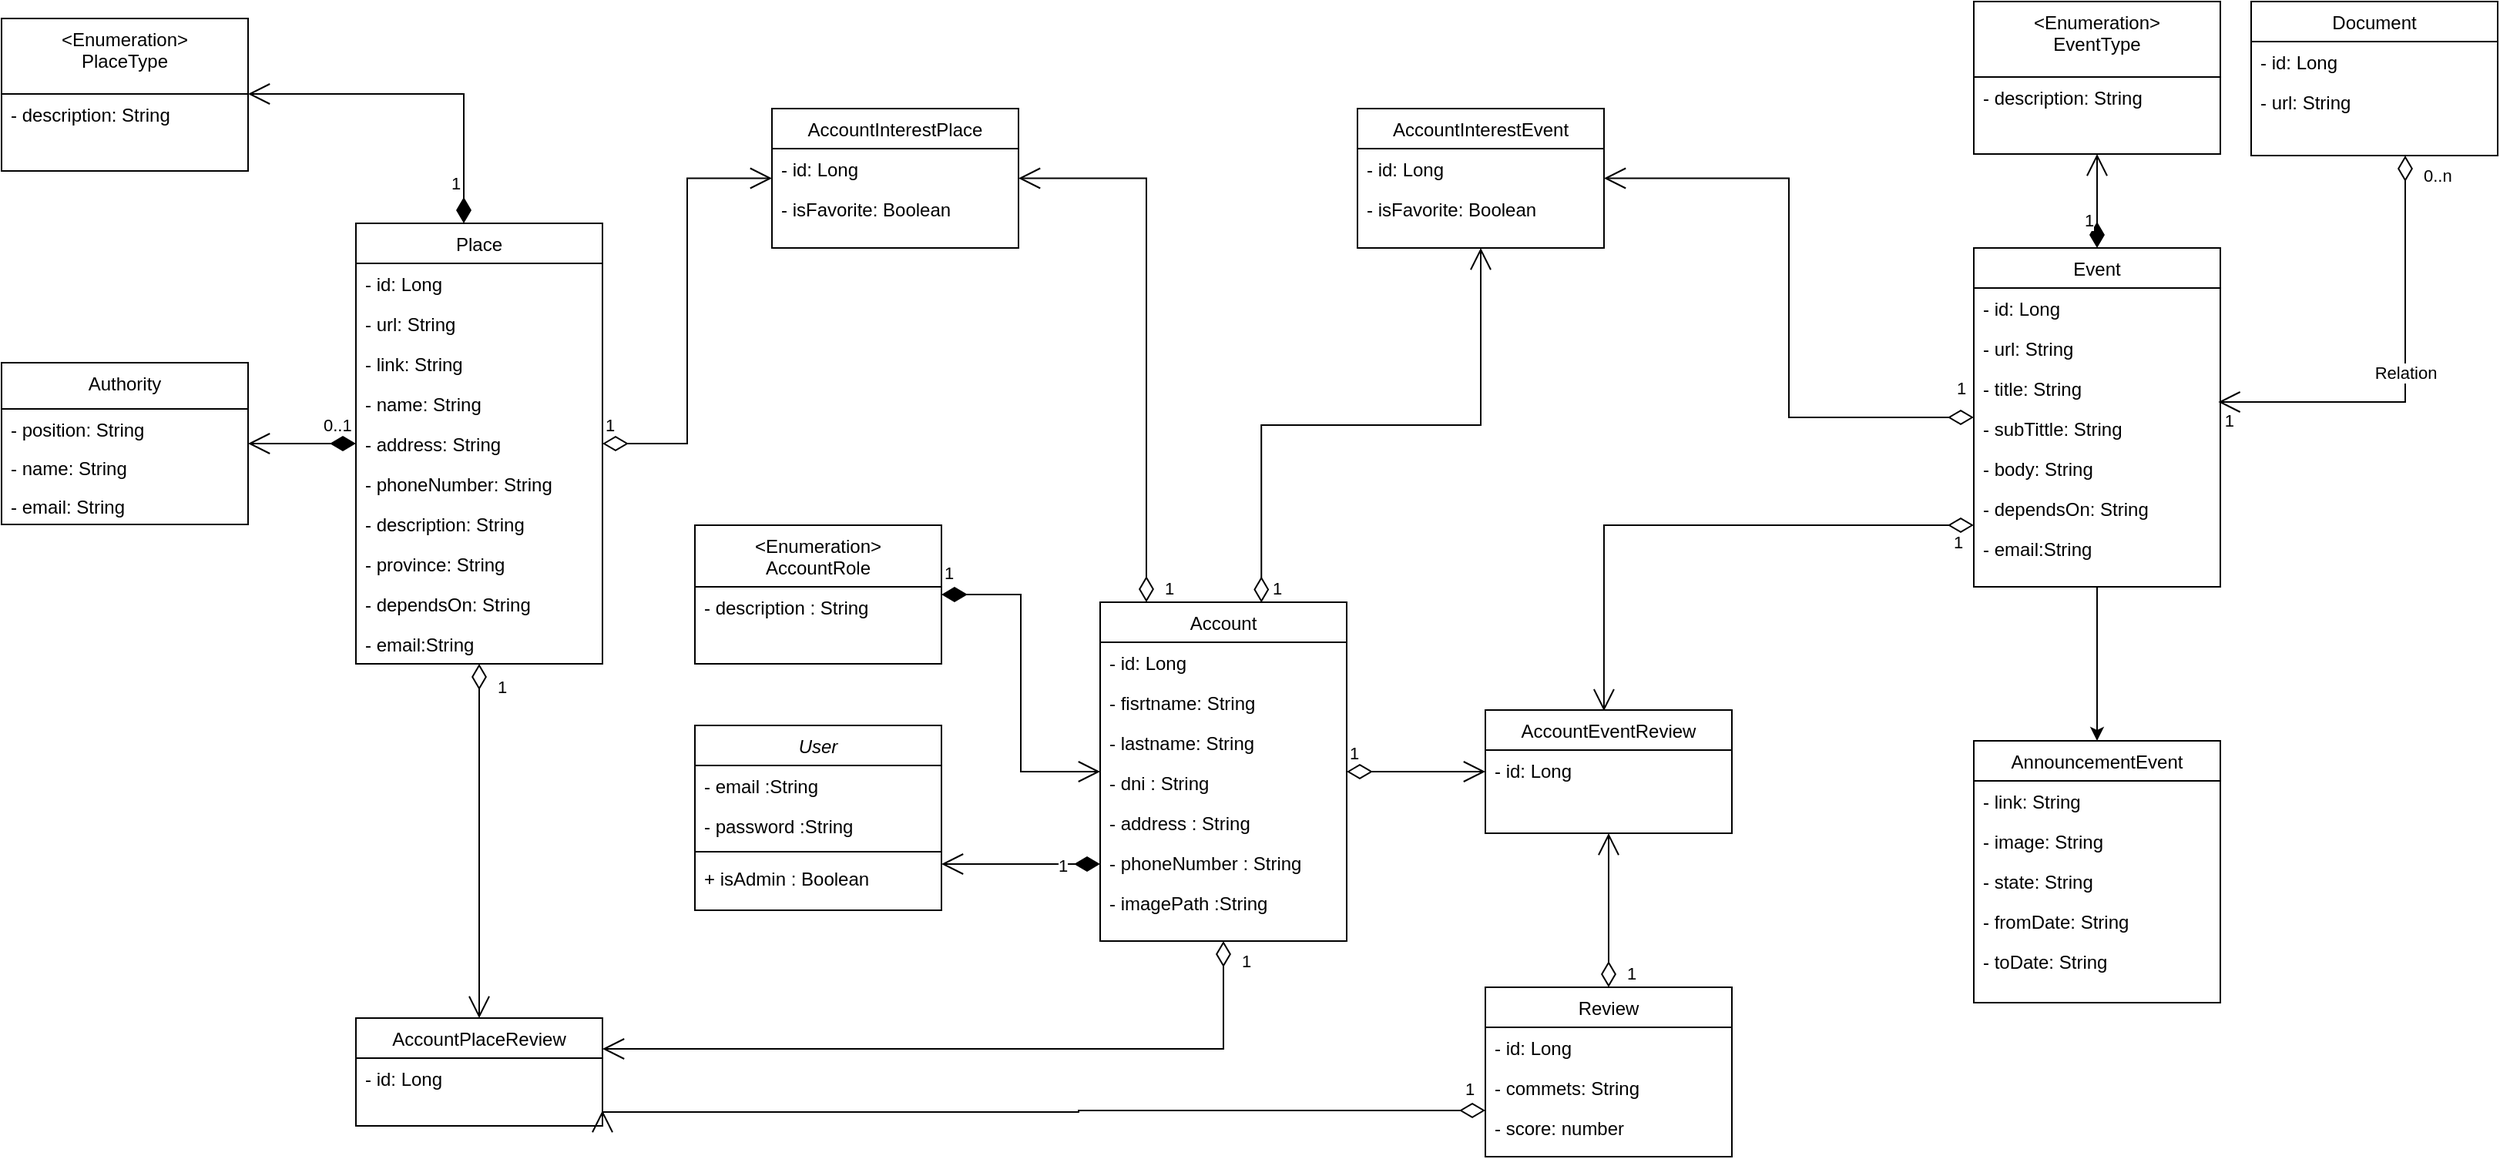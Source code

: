 <mxfile version="21.7.1" type="device">
  <diagram id="C5RBs43oDa-KdzZeNtuy" name="Page-1">
    <mxGraphModel dx="3404" dy="890" grid="1" gridSize="10" guides="1" tooltips="1" connect="1" arrows="1" fold="1" page="1" pageScale="1" pageWidth="827" pageHeight="1169" math="0" shadow="0">
      <root>
        <mxCell id="WIyWlLk6GJQsqaUBKTNV-0" />
        <mxCell id="WIyWlLk6GJQsqaUBKTNV-1" parent="WIyWlLk6GJQsqaUBKTNV-0" />
        <mxCell id="IFH6ImQPv2PZAhHE8j_O-22" value="1" style="endArrow=open;html=1;endSize=12;startArrow=diamondThin;startSize=14;startFill=1;edgeStyle=orthogonalEdgeStyle;align=left;verticalAlign=bottom;rounded=0;" edge="1" parent="WIyWlLk6GJQsqaUBKTNV-1" source="s2VFi7btBNgUpwKvan6q-51" target="s2VFi7btBNgUpwKvan6q-60">
          <mxGeometry x="-0.849" y="10" relative="1" as="geometry">
            <mxPoint x="-1227" y="220" as="sourcePoint" />
            <mxPoint x="-1147" y="40" as="targetPoint" />
            <Array as="points">
              <mxPoint x="-1340" y="100" />
            </Array>
            <mxPoint as="offset" />
          </mxGeometry>
        </mxCell>
        <mxCell id="zkfFHV4jXpPFQw0GAbJ--0" value="User" style="swimlane;fontStyle=2;align=center;verticalAlign=top;childLayout=stackLayout;horizontal=1;startSize=26;horizontalStack=0;resizeParent=1;resizeLast=0;collapsible=1;marginBottom=0;rounded=0;shadow=0;strokeWidth=1;" parent="WIyWlLk6GJQsqaUBKTNV-1" vertex="1">
          <mxGeometry x="-1190" y="510" width="160" height="120" as="geometry">
            <mxRectangle x="230" y="140" width="160" height="26" as="alternateBounds" />
          </mxGeometry>
        </mxCell>
        <mxCell id="zkfFHV4jXpPFQw0GAbJ--1" value="- email :String" style="text;align=left;verticalAlign=top;spacingLeft=4;spacingRight=4;overflow=hidden;rotatable=0;points=[[0,0.5],[1,0.5]];portConstraint=eastwest;" parent="zkfFHV4jXpPFQw0GAbJ--0" vertex="1">
          <mxGeometry y="26" width="160" height="26" as="geometry" />
        </mxCell>
        <mxCell id="zkfFHV4jXpPFQw0GAbJ--2" value="- password :String" style="text;align=left;verticalAlign=top;spacingLeft=4;spacingRight=4;overflow=hidden;rotatable=0;points=[[0,0.5],[1,0.5]];portConstraint=eastwest;rounded=0;shadow=0;html=0;" parent="zkfFHV4jXpPFQw0GAbJ--0" vertex="1">
          <mxGeometry y="52" width="160" height="26" as="geometry" />
        </mxCell>
        <mxCell id="zkfFHV4jXpPFQw0GAbJ--4" value="" style="line;html=1;strokeWidth=1;align=left;verticalAlign=middle;spacingTop=-1;spacingLeft=3;spacingRight=3;rotatable=0;labelPosition=right;points=[];portConstraint=eastwest;" parent="zkfFHV4jXpPFQw0GAbJ--0" vertex="1">
          <mxGeometry y="78" width="160" height="8" as="geometry" />
        </mxCell>
        <mxCell id="zkfFHV4jXpPFQw0GAbJ--5" value="+ isAdmin : Boolean" style="text;align=left;verticalAlign=top;spacingLeft=4;spacingRight=4;overflow=hidden;rotatable=0;points=[[0,0.5],[1,0.5]];portConstraint=eastwest;" parent="zkfFHV4jXpPFQw0GAbJ--0" vertex="1">
          <mxGeometry y="86" width="160" height="26" as="geometry" />
        </mxCell>
        <mxCell id="zkfFHV4jXpPFQw0GAbJ--6" value="Account" style="swimlane;fontStyle=0;align=center;verticalAlign=top;childLayout=stackLayout;horizontal=1;startSize=26;horizontalStack=0;resizeParent=1;resizeLast=0;collapsible=1;marginBottom=0;rounded=0;shadow=0;strokeWidth=1;" parent="WIyWlLk6GJQsqaUBKTNV-1" vertex="1">
          <mxGeometry x="-927" y="430" width="160" height="220" as="geometry">
            <mxRectangle x="130" y="380" width="160" height="26" as="alternateBounds" />
          </mxGeometry>
        </mxCell>
        <mxCell id="zkfFHV4jXpPFQw0GAbJ--7" value="- id: Long" style="text;align=left;verticalAlign=top;spacingLeft=4;spacingRight=4;overflow=hidden;rotatable=0;points=[[0,0.5],[1,0.5]];portConstraint=eastwest;" parent="zkfFHV4jXpPFQw0GAbJ--6" vertex="1">
          <mxGeometry y="26" width="160" height="26" as="geometry" />
        </mxCell>
        <mxCell id="7tATwnDGZoLCw-uMUvrE-8" value="- fisrtname: String" style="text;align=left;verticalAlign=top;spacingLeft=4;spacingRight=4;overflow=hidden;rotatable=0;points=[[0,0.5],[1,0.5]];portConstraint=eastwest;rounded=0;shadow=0;html=0;" parent="zkfFHV4jXpPFQw0GAbJ--6" vertex="1">
          <mxGeometry y="52" width="160" height="26" as="geometry" />
        </mxCell>
        <mxCell id="7tATwnDGZoLCw-uMUvrE-9" value="- lastname: String" style="text;align=left;verticalAlign=top;spacingLeft=4;spacingRight=4;overflow=hidden;rotatable=0;points=[[0,0.5],[1,0.5]];portConstraint=eastwest;rounded=0;shadow=0;html=0;" parent="zkfFHV4jXpPFQw0GAbJ--6" vertex="1">
          <mxGeometry y="78" width="160" height="26" as="geometry" />
        </mxCell>
        <mxCell id="7tATwnDGZoLCw-uMUvrE-10" value="- dni : String&#xa;&#xa;&#xa;&#xa;&#xa;&#xa;" style="text;align=left;verticalAlign=top;spacingLeft=4;spacingRight=4;overflow=hidden;rotatable=0;points=[[0,0.5],[1,0.5]];portConstraint=eastwest;rounded=0;shadow=0;html=0;" parent="zkfFHV4jXpPFQw0GAbJ--6" vertex="1">
          <mxGeometry y="104" width="160" height="26" as="geometry" />
        </mxCell>
        <mxCell id="7tATwnDGZoLCw-uMUvrE-11" value="- address : String&#xa;&#xa;&#xa;&#xa;&#xa;&#xa;" style="text;align=left;verticalAlign=top;spacingLeft=4;spacingRight=4;overflow=hidden;rotatable=0;points=[[0,0.5],[1,0.5]];portConstraint=eastwest;rounded=0;shadow=0;html=0;" parent="zkfFHV4jXpPFQw0GAbJ--6" vertex="1">
          <mxGeometry y="130" width="160" height="26" as="geometry" />
        </mxCell>
        <mxCell id="7tATwnDGZoLCw-uMUvrE-12" value="- phoneNumber : String&#xa;&#xa;&#xa;&#xa;&#xa;&#xa;" style="text;align=left;verticalAlign=top;spacingLeft=4;spacingRight=4;overflow=hidden;rotatable=0;points=[[0,0.5],[1,0.5]];portConstraint=eastwest;rounded=0;shadow=0;html=0;" parent="zkfFHV4jXpPFQw0GAbJ--6" vertex="1">
          <mxGeometry y="156" width="160" height="26" as="geometry" />
        </mxCell>
        <mxCell id="zkfFHV4jXpPFQw0GAbJ--8" value="- imagePath :String&#xa;&#xa;&#xa;&#xa;&#xa;&#xa;" style="text;align=left;verticalAlign=top;spacingLeft=4;spacingRight=4;overflow=hidden;rotatable=0;points=[[0,0.5],[1,0.5]];portConstraint=eastwest;rounded=0;shadow=0;html=0;" parent="zkfFHV4jXpPFQw0GAbJ--6" vertex="1">
          <mxGeometry y="182" width="160" height="26" as="geometry" />
        </mxCell>
        <mxCell id="7tATwnDGZoLCw-uMUvrE-0" value="&lt;Enumeration&gt;&#xa;AccountRole" style="swimlane;fontStyle=0;align=center;verticalAlign=top;childLayout=stackLayout;horizontal=1;startSize=40;horizontalStack=0;resizeParent=1;resizeLast=0;collapsible=1;marginBottom=0;rounded=0;shadow=0;strokeWidth=1;" parent="WIyWlLk6GJQsqaUBKTNV-1" vertex="1">
          <mxGeometry x="-1190" y="380" width="160" height="90" as="geometry">
            <mxRectangle x="130" y="380" width="160" height="26" as="alternateBounds" />
          </mxGeometry>
        </mxCell>
        <mxCell id="7tATwnDGZoLCw-uMUvrE-1" value="- description : String" style="text;align=left;verticalAlign=top;spacingLeft=4;spacingRight=4;overflow=hidden;rotatable=0;points=[[0,0.5],[1,0.5]];portConstraint=eastwest;" parent="7tATwnDGZoLCw-uMUvrE-0" vertex="1">
          <mxGeometry y="40" width="160" height="26" as="geometry" />
        </mxCell>
        <mxCell id="s2VFi7btBNgUpwKvan6q-0" value="AccountInterestEvent" style="swimlane;fontStyle=0;align=center;verticalAlign=top;childLayout=stackLayout;horizontal=1;startSize=26;horizontalStack=0;resizeParent=1;resizeLast=0;collapsible=1;marginBottom=0;rounded=0;shadow=0;strokeWidth=1;" parent="WIyWlLk6GJQsqaUBKTNV-1" vertex="1">
          <mxGeometry x="-760" y="109.5" width="160" height="90.5" as="geometry">
            <mxRectangle x="130" y="380" width="160" height="26" as="alternateBounds" />
          </mxGeometry>
        </mxCell>
        <mxCell id="s2VFi7btBNgUpwKvan6q-1" value="- id: Long" style="text;align=left;verticalAlign=top;spacingLeft=4;spacingRight=4;overflow=hidden;rotatable=0;points=[[0,0.5],[1,0.5]];portConstraint=eastwest;" parent="s2VFi7btBNgUpwKvan6q-0" vertex="1">
          <mxGeometry y="26" width="160" height="26" as="geometry" />
        </mxCell>
        <mxCell id="s2VFi7btBNgUpwKvan6q-2" value="- isFavorite: Boolean" style="text;align=left;verticalAlign=top;spacingLeft=4;spacingRight=4;overflow=hidden;rotatable=0;points=[[0,0.5],[1,0.5]];portConstraint=eastwest;rounded=0;shadow=0;html=0;" parent="s2VFi7btBNgUpwKvan6q-0" vertex="1">
          <mxGeometry y="52" width="160" height="26" as="geometry" />
        </mxCell>
        <mxCell id="IFH6ImQPv2PZAhHE8j_O-80" style="edgeStyle=orthogonalEdgeStyle;rounded=0;orthogonalLoop=1;jettySize=auto;html=1;exitX=0.5;exitY=1;exitDx=0;exitDy=0;" edge="1" parent="WIyWlLk6GJQsqaUBKTNV-1" source="s2VFi7btBNgUpwKvan6q-10" target="IFH6ImQPv2PZAhHE8j_O-69">
          <mxGeometry relative="1" as="geometry" />
        </mxCell>
        <mxCell id="s2VFi7btBNgUpwKvan6q-10" value="Event" style="swimlane;fontStyle=0;align=center;verticalAlign=top;childLayout=stackLayout;horizontal=1;startSize=26;horizontalStack=0;resizeParent=1;resizeLast=0;collapsible=1;marginBottom=0;rounded=0;shadow=0;strokeWidth=1;" parent="WIyWlLk6GJQsqaUBKTNV-1" vertex="1">
          <mxGeometry x="-360" y="200" width="160" height="220" as="geometry">
            <mxRectangle x="130" y="380" width="160" height="26" as="alternateBounds" />
          </mxGeometry>
        </mxCell>
        <mxCell id="s2VFi7btBNgUpwKvan6q-11" value="- id: Long" style="text;align=left;verticalAlign=top;spacingLeft=4;spacingRight=4;overflow=hidden;rotatable=0;points=[[0,0.5],[1,0.5]];portConstraint=eastwest;" parent="s2VFi7btBNgUpwKvan6q-10" vertex="1">
          <mxGeometry y="26" width="160" height="26" as="geometry" />
        </mxCell>
        <mxCell id="s2VFi7btBNgUpwKvan6q-12" value="- url: String" style="text;align=left;verticalAlign=top;spacingLeft=4;spacingRight=4;overflow=hidden;rotatable=0;points=[[0,0.5],[1,0.5]];portConstraint=eastwest;rounded=0;shadow=0;html=0;" parent="s2VFi7btBNgUpwKvan6q-10" vertex="1">
          <mxGeometry y="52" width="160" height="26" as="geometry" />
        </mxCell>
        <mxCell id="s2VFi7btBNgUpwKvan6q-13" value="- title: String" style="text;align=left;verticalAlign=top;spacingLeft=4;spacingRight=4;overflow=hidden;rotatable=0;points=[[0,0.5],[1,0.5]];portConstraint=eastwest;rounded=0;shadow=0;html=0;" parent="s2VFi7btBNgUpwKvan6q-10" vertex="1">
          <mxGeometry y="78" width="160" height="26" as="geometry" />
        </mxCell>
        <mxCell id="s2VFi7btBNgUpwKvan6q-14" value="- subTittle: String&#xa;&#xa;&#xa;&#xa;&#xa;&#xa;" style="text;align=left;verticalAlign=top;spacingLeft=4;spacingRight=4;overflow=hidden;rotatable=0;points=[[0,0.5],[1,0.5]];portConstraint=eastwest;rounded=0;shadow=0;html=0;" parent="s2VFi7btBNgUpwKvan6q-10" vertex="1">
          <mxGeometry y="104" width="160" height="26" as="geometry" />
        </mxCell>
        <mxCell id="s2VFi7btBNgUpwKvan6q-15" value="- body: String&#xa;&#xa;&#xa;&#xa;&#xa;&#xa;" style="text;align=left;verticalAlign=top;spacingLeft=4;spacingRight=4;overflow=hidden;rotatable=0;points=[[0,0.5],[1,0.5]];portConstraint=eastwest;rounded=0;shadow=0;html=0;" parent="s2VFi7btBNgUpwKvan6q-10" vertex="1">
          <mxGeometry y="130" width="160" height="26" as="geometry" />
        </mxCell>
        <mxCell id="s2VFi7btBNgUpwKvan6q-16" value="- dependsOn: String&#xa;&#xa;&#xa;&#xa;&#xa;&#xa;" style="text;align=left;verticalAlign=top;spacingLeft=4;spacingRight=4;overflow=hidden;rotatable=0;points=[[0,0.5],[1,0.5]];portConstraint=eastwest;rounded=0;shadow=0;html=0;" parent="s2VFi7btBNgUpwKvan6q-10" vertex="1">
          <mxGeometry y="156" width="160" height="26" as="geometry" />
        </mxCell>
        <mxCell id="s2VFi7btBNgUpwKvan6q-17" value="- email:String&#xa;&#xa;&#xa;&#xa;&#xa;&#xa;" style="text;align=left;verticalAlign=top;spacingLeft=4;spacingRight=4;overflow=hidden;rotatable=0;points=[[0,0.5],[1,0.5]];portConstraint=eastwest;rounded=0;shadow=0;html=0;" parent="s2VFi7btBNgUpwKvan6q-10" vertex="1">
          <mxGeometry y="182" width="160" height="26" as="geometry" />
        </mxCell>
        <mxCell id="s2VFi7btBNgUpwKvan6q-24" value="Review" style="swimlane;fontStyle=0;align=center;verticalAlign=top;childLayout=stackLayout;horizontal=1;startSize=26;horizontalStack=0;resizeParent=1;resizeLast=0;collapsible=1;marginBottom=0;rounded=0;shadow=0;strokeWidth=1;" parent="WIyWlLk6GJQsqaUBKTNV-1" vertex="1">
          <mxGeometry x="-677" y="680" width="160" height="110" as="geometry">
            <mxRectangle x="130" y="380" width="160" height="26" as="alternateBounds" />
          </mxGeometry>
        </mxCell>
        <mxCell id="s2VFi7btBNgUpwKvan6q-25" value="- id: Long" style="text;align=left;verticalAlign=top;spacingLeft=4;spacingRight=4;overflow=hidden;rotatable=0;points=[[0,0.5],[1,0.5]];portConstraint=eastwest;" parent="s2VFi7btBNgUpwKvan6q-24" vertex="1">
          <mxGeometry y="26" width="160" height="26" as="geometry" />
        </mxCell>
        <mxCell id="s2VFi7btBNgUpwKvan6q-26" value="- commets: String" style="text;align=left;verticalAlign=top;spacingLeft=4;spacingRight=4;overflow=hidden;rotatable=0;points=[[0,0.5],[1,0.5]];portConstraint=eastwest;rounded=0;shadow=0;html=0;" parent="s2VFi7btBNgUpwKvan6q-24" vertex="1">
          <mxGeometry y="52" width="160" height="26" as="geometry" />
        </mxCell>
        <mxCell id="s2VFi7btBNgUpwKvan6q-27" value="- score: number" style="text;align=left;verticalAlign=top;spacingLeft=4;spacingRight=4;overflow=hidden;rotatable=0;points=[[0,0.5],[1,0.5]];portConstraint=eastwest;rounded=0;shadow=0;html=0;" parent="s2VFi7btBNgUpwKvan6q-24" vertex="1">
          <mxGeometry y="78" width="160" height="26" as="geometry" />
        </mxCell>
        <mxCell id="s2VFi7btBNgUpwKvan6q-33" value="&lt;Enumeration&gt;&#xa;EventType" style="swimlane;fontStyle=0;align=center;verticalAlign=top;childLayout=stackLayout;horizontal=1;startSize=49;horizontalStack=0;resizeParent=1;resizeLast=0;collapsible=1;marginBottom=0;rounded=0;shadow=0;strokeWidth=1;" parent="WIyWlLk6GJQsqaUBKTNV-1" vertex="1">
          <mxGeometry x="-360" y="40" width="160" height="99" as="geometry">
            <mxRectangle x="130" y="380" width="160" height="26" as="alternateBounds" />
          </mxGeometry>
        </mxCell>
        <mxCell id="s2VFi7btBNgUpwKvan6q-38" value="- description: String&#xa;&#xa;&#xa;&#xa;&#xa;&#xa;" style="text;align=left;verticalAlign=top;spacingLeft=4;spacingRight=4;overflow=hidden;rotatable=0;points=[[0,0.5],[1,0.5]];portConstraint=eastwest;rounded=0;shadow=0;html=0;" parent="s2VFi7btBNgUpwKvan6q-33" vertex="1">
          <mxGeometry y="49" width="160" height="26" as="geometry" />
        </mxCell>
        <mxCell id="s2VFi7btBNgUpwKvan6q-42" value="AccountInterestPlace" style="swimlane;fontStyle=0;align=center;verticalAlign=top;childLayout=stackLayout;horizontal=1;startSize=26;horizontalStack=0;resizeParent=1;resizeLast=0;collapsible=1;marginBottom=0;rounded=0;shadow=0;strokeWidth=1;" parent="WIyWlLk6GJQsqaUBKTNV-1" vertex="1">
          <mxGeometry x="-1140" y="109.5" width="160" height="90.5" as="geometry">
            <mxRectangle x="130" y="380" width="160" height="26" as="alternateBounds" />
          </mxGeometry>
        </mxCell>
        <mxCell id="s2VFi7btBNgUpwKvan6q-43" value="- id: Long" style="text;align=left;verticalAlign=top;spacingLeft=4;spacingRight=4;overflow=hidden;rotatable=0;points=[[0,0.5],[1,0.5]];portConstraint=eastwest;" parent="s2VFi7btBNgUpwKvan6q-42" vertex="1">
          <mxGeometry y="26" width="160" height="26" as="geometry" />
        </mxCell>
        <mxCell id="s2VFi7btBNgUpwKvan6q-44" value="- isFavorite: Boolean" style="text;align=left;verticalAlign=top;spacingLeft=4;spacingRight=4;overflow=hidden;rotatable=0;points=[[0,0.5],[1,0.5]];portConstraint=eastwest;rounded=0;shadow=0;html=0;" parent="s2VFi7btBNgUpwKvan6q-42" vertex="1">
          <mxGeometry y="52" width="160" height="26" as="geometry" />
        </mxCell>
        <mxCell id="s2VFi7btBNgUpwKvan6q-51" value="Place" style="swimlane;fontStyle=0;align=center;verticalAlign=top;childLayout=stackLayout;horizontal=1;startSize=26;horizontalStack=0;resizeParent=1;resizeLast=0;collapsible=1;marginBottom=0;rounded=0;shadow=0;strokeWidth=1;" parent="WIyWlLk6GJQsqaUBKTNV-1" vertex="1">
          <mxGeometry x="-1410" y="184" width="160" height="286" as="geometry">
            <mxRectangle x="130" y="380" width="160" height="26" as="alternateBounds" />
          </mxGeometry>
        </mxCell>
        <mxCell id="s2VFi7btBNgUpwKvan6q-52" value="- id: Long" style="text;align=left;verticalAlign=top;spacingLeft=4;spacingRight=4;overflow=hidden;rotatable=0;points=[[0,0.5],[1,0.5]];portConstraint=eastwest;" parent="s2VFi7btBNgUpwKvan6q-51" vertex="1">
          <mxGeometry y="26" width="160" height="26" as="geometry" />
        </mxCell>
        <mxCell id="s2VFi7btBNgUpwKvan6q-53" value="- url: String" style="text;align=left;verticalAlign=top;spacingLeft=4;spacingRight=4;overflow=hidden;rotatable=0;points=[[0,0.5],[1,0.5]];portConstraint=eastwest;rounded=0;shadow=0;html=0;" parent="s2VFi7btBNgUpwKvan6q-51" vertex="1">
          <mxGeometry y="52" width="160" height="26" as="geometry" />
        </mxCell>
        <mxCell id="IFH6ImQPv2PZAhHE8j_O-9" value="- link: String" style="text;align=left;verticalAlign=top;spacingLeft=4;spacingRight=4;overflow=hidden;rotatable=0;points=[[0,0.5],[1,0.5]];portConstraint=eastwest;rounded=0;shadow=0;html=0;" vertex="1" parent="s2VFi7btBNgUpwKvan6q-51">
          <mxGeometry y="78" width="160" height="26" as="geometry" />
        </mxCell>
        <mxCell id="s2VFi7btBNgUpwKvan6q-54" value="- name: String" style="text;align=left;verticalAlign=top;spacingLeft=4;spacingRight=4;overflow=hidden;rotatable=0;points=[[0,0.5],[1,0.5]];portConstraint=eastwest;rounded=0;shadow=0;html=0;" parent="s2VFi7btBNgUpwKvan6q-51" vertex="1">
          <mxGeometry y="104" width="160" height="26" as="geometry" />
        </mxCell>
        <mxCell id="s2VFi7btBNgUpwKvan6q-55" value="- address: String&#xa;&#xa;&#xa;&#xa;&#xa;&#xa;" style="text;align=left;verticalAlign=top;spacingLeft=4;spacingRight=4;overflow=hidden;rotatable=0;points=[[0,0.5],[1,0.5]];portConstraint=eastwest;rounded=0;shadow=0;html=0;" parent="s2VFi7btBNgUpwKvan6q-51" vertex="1">
          <mxGeometry y="130" width="160" height="26" as="geometry" />
        </mxCell>
        <mxCell id="IFH6ImQPv2PZAhHE8j_O-10" value="- phoneNumber: String&#xa;&#xa;&#xa;&#xa;&#xa;&#xa;" style="text;align=left;verticalAlign=top;spacingLeft=4;spacingRight=4;overflow=hidden;rotatable=0;points=[[0,0.5],[1,0.5]];portConstraint=eastwest;rounded=0;shadow=0;html=0;" vertex="1" parent="s2VFi7btBNgUpwKvan6q-51">
          <mxGeometry y="156" width="160" height="26" as="geometry" />
        </mxCell>
        <mxCell id="s2VFi7btBNgUpwKvan6q-56" value="- description: String&#xa;&#xa;&#xa;&#xa;&#xa;&#xa;" style="text;align=left;verticalAlign=top;spacingLeft=4;spacingRight=4;overflow=hidden;rotatable=0;points=[[0,0.5],[1,0.5]];portConstraint=eastwest;rounded=0;shadow=0;html=0;" parent="s2VFi7btBNgUpwKvan6q-51" vertex="1">
          <mxGeometry y="182" width="160" height="26" as="geometry" />
        </mxCell>
        <mxCell id="IFH6ImQPv2PZAhHE8j_O-11" value="- province: String&#xa;&#xa;&#xa;&#xa;&#xa;&#xa;" style="text;align=left;verticalAlign=top;spacingLeft=4;spacingRight=4;overflow=hidden;rotatable=0;points=[[0,0.5],[1,0.5]];portConstraint=eastwest;rounded=0;shadow=0;html=0;" vertex="1" parent="s2VFi7btBNgUpwKvan6q-51">
          <mxGeometry y="208" width="160" height="26" as="geometry" />
        </mxCell>
        <mxCell id="s2VFi7btBNgUpwKvan6q-57" value="- dependsOn: String&#xa;&#xa;&#xa;&#xa;&#xa;&#xa;" style="text;align=left;verticalAlign=top;spacingLeft=4;spacingRight=4;overflow=hidden;rotatable=0;points=[[0,0.5],[1,0.5]];portConstraint=eastwest;rounded=0;shadow=0;html=0;" parent="s2VFi7btBNgUpwKvan6q-51" vertex="1">
          <mxGeometry y="234" width="160" height="26" as="geometry" />
        </mxCell>
        <mxCell id="s2VFi7btBNgUpwKvan6q-58" value="- email:String&#xa;&#xa;&#xa;&#xa;&#xa;&#xa;" style="text;align=left;verticalAlign=top;spacingLeft=4;spacingRight=4;overflow=hidden;rotatable=0;points=[[0,0.5],[1,0.5]];portConstraint=eastwest;rounded=0;shadow=0;html=0;" parent="s2VFi7btBNgUpwKvan6q-51" vertex="1">
          <mxGeometry y="260" width="160" height="26" as="geometry" />
        </mxCell>
        <mxCell id="s2VFi7btBNgUpwKvan6q-60" value="&lt;Enumeration&gt;&#xa;PlaceType" style="swimlane;fontStyle=0;align=center;verticalAlign=top;childLayout=stackLayout;horizontal=1;startSize=49;horizontalStack=0;resizeParent=1;resizeLast=0;collapsible=1;marginBottom=0;rounded=0;shadow=0;strokeWidth=1;" parent="WIyWlLk6GJQsqaUBKTNV-1" vertex="1">
          <mxGeometry x="-1640" y="51" width="160" height="99" as="geometry">
            <mxRectangle x="130" y="380" width="160" height="26" as="alternateBounds" />
          </mxGeometry>
        </mxCell>
        <mxCell id="s2VFi7btBNgUpwKvan6q-61" value="- description: String&#xa;&#xa;&#xa;&#xa;&#xa;&#xa;" style="text;align=left;verticalAlign=top;spacingLeft=4;spacingRight=4;overflow=hidden;rotatable=0;points=[[0,0.5],[1,0.5]];portConstraint=eastwest;rounded=0;shadow=0;html=0;" parent="s2VFi7btBNgUpwKvan6q-60" vertex="1">
          <mxGeometry y="49" width="160" height="25" as="geometry" />
        </mxCell>
        <mxCell id="IFH6ImQPv2PZAhHE8j_O-1" value="AccountEventReview" style="swimlane;fontStyle=0;align=center;verticalAlign=top;childLayout=stackLayout;horizontal=1;startSize=26;horizontalStack=0;resizeParent=1;resizeLast=0;collapsible=1;marginBottom=0;rounded=0;shadow=0;strokeWidth=1;" vertex="1" parent="WIyWlLk6GJQsqaUBKTNV-1">
          <mxGeometry x="-677" y="500" width="160" height="80" as="geometry">
            <mxRectangle x="130" y="380" width="160" height="26" as="alternateBounds" />
          </mxGeometry>
        </mxCell>
        <mxCell id="IFH6ImQPv2PZAhHE8j_O-2" value="- id: Long" style="text;align=left;verticalAlign=top;spacingLeft=4;spacingRight=4;overflow=hidden;rotatable=0;points=[[0,0.5],[1,0.5]];portConstraint=eastwest;" vertex="1" parent="IFH6ImQPv2PZAhHE8j_O-1">
          <mxGeometry y="26" width="160" height="26" as="geometry" />
        </mxCell>
        <mxCell id="IFH6ImQPv2PZAhHE8j_O-13" value="Authority" style="swimlane;fontStyle=0;align=center;verticalAlign=top;childLayout=stackLayout;horizontal=1;startSize=30;horizontalStack=0;resizeParent=1;resizeLast=0;collapsible=1;marginBottom=0;rounded=0;shadow=0;strokeWidth=1;" vertex="1" parent="WIyWlLk6GJQsqaUBKTNV-1">
          <mxGeometry x="-1640" y="274.5" width="160" height="105" as="geometry">
            <mxRectangle x="130" y="380" width="160" height="26" as="alternateBounds" />
          </mxGeometry>
        </mxCell>
        <mxCell id="IFH6ImQPv2PZAhHE8j_O-14" value="- position: String&#xa;&#xa;&#xa;&#xa;&#xa;&#xa;" style="text;align=left;verticalAlign=top;spacingLeft=4;spacingRight=4;overflow=hidden;rotatable=0;points=[[0,0.5],[1,0.5]];portConstraint=eastwest;rounded=0;shadow=0;html=0;" vertex="1" parent="IFH6ImQPv2PZAhHE8j_O-13">
          <mxGeometry y="30" width="160" height="25" as="geometry" />
        </mxCell>
        <mxCell id="IFH6ImQPv2PZAhHE8j_O-16" value="- name: String&#xa;&#xa;&#xa;&#xa;&#xa;&#xa;" style="text;align=left;verticalAlign=top;spacingLeft=4;spacingRight=4;overflow=hidden;rotatable=0;points=[[0,0.5],[1,0.5]];portConstraint=eastwest;rounded=0;shadow=0;html=0;" vertex="1" parent="IFH6ImQPv2PZAhHE8j_O-13">
          <mxGeometry y="55" width="160" height="25" as="geometry" />
        </mxCell>
        <mxCell id="IFH6ImQPv2PZAhHE8j_O-17" value="- email: String&#xa;&#xa;&#xa;&#xa;&#xa;&#xa;" style="text;align=left;verticalAlign=top;spacingLeft=4;spacingRight=4;overflow=hidden;rotatable=0;points=[[0,0.5],[1,0.5]];portConstraint=eastwest;rounded=0;shadow=0;html=0;" vertex="1" parent="IFH6ImQPv2PZAhHE8j_O-13">
          <mxGeometry y="80" width="160" height="25" as="geometry" />
        </mxCell>
        <mxCell id="IFH6ImQPv2PZAhHE8j_O-21" value="0..1" style="endArrow=open;html=1;endSize=12;startArrow=diamondThin;startSize=14;startFill=1;edgeStyle=orthogonalEdgeStyle;align=left;verticalAlign=bottom;rounded=0;" edge="1" parent="WIyWlLk6GJQsqaUBKTNV-1" source="s2VFi7btBNgUpwKvan6q-51" target="IFH6ImQPv2PZAhHE8j_O-13">
          <mxGeometry x="-0.333" y="-3" relative="1" as="geometry">
            <mxPoint x="-1257" y="392.29" as="sourcePoint" />
            <mxPoint x="-1417" y="392.29" as="targetPoint" />
            <mxPoint as="offset" />
          </mxGeometry>
        </mxCell>
        <mxCell id="IFH6ImQPv2PZAhHE8j_O-23" value="1" style="endArrow=open;html=1;endSize=12;startArrow=diamondThin;startSize=14;startFill=1;edgeStyle=orthogonalEdgeStyle;align=left;verticalAlign=bottom;rounded=0;" edge="1" parent="WIyWlLk6GJQsqaUBKTNV-1" source="7tATwnDGZoLCw-uMUvrE-0" target="zkfFHV4jXpPFQw0GAbJ--6">
          <mxGeometry x="-1" y="5" relative="1" as="geometry">
            <mxPoint x="-977" y="127.79" as="sourcePoint" />
            <mxPoint x="-817" y="127.79" as="targetPoint" />
            <mxPoint as="offset" />
          </mxGeometry>
        </mxCell>
        <mxCell id="IFH6ImQPv2PZAhHE8j_O-24" value="1" style="endArrow=open;html=1;endSize=12;startArrow=diamondThin;startSize=14;startFill=1;edgeStyle=orthogonalEdgeStyle;align=left;verticalAlign=bottom;rounded=0;" edge="1" parent="WIyWlLk6GJQsqaUBKTNV-1" source="s2VFi7btBNgUpwKvan6q-10" target="s2VFi7btBNgUpwKvan6q-33">
          <mxGeometry x="-0.686" y="10" relative="1" as="geometry">
            <mxPoint x="-277" y="164.5" as="sourcePoint" />
            <mxPoint x="-277" y="92.5" as="targetPoint" />
            <Array as="points" />
            <mxPoint as="offset" />
          </mxGeometry>
        </mxCell>
        <mxCell id="IFH6ImQPv2PZAhHE8j_O-27" value="1" style="endArrow=open;html=1;endSize=12;startArrow=diamondThin;startSize=14;startFill=1;edgeStyle=orthogonalEdgeStyle;align=left;verticalAlign=bottom;rounded=0;" edge="1" parent="WIyWlLk6GJQsqaUBKTNV-1" source="zkfFHV4jXpPFQw0GAbJ--6" target="zkfFHV4jXpPFQw0GAbJ--0">
          <mxGeometry x="-0.429" y="10" relative="1" as="geometry">
            <mxPoint x="-607" y="220" as="sourcePoint" />
            <mxPoint x="-447" y="220" as="targetPoint" />
            <Array as="points">
              <mxPoint x="-977" y="600" />
              <mxPoint x="-977" y="600" />
            </Array>
            <mxPoint as="offset" />
          </mxGeometry>
        </mxCell>
        <mxCell id="IFH6ImQPv2PZAhHE8j_O-33" value="1" style="endArrow=open;html=1;endSize=12;startArrow=diamondThin;startSize=14;startFill=0;edgeStyle=orthogonalEdgeStyle;align=left;verticalAlign=bottom;rounded=0;" edge="1" parent="WIyWlLk6GJQsqaUBKTNV-1" source="s2VFi7btBNgUpwKvan6q-10" target="s2VFi7btBNgUpwKvan6q-0">
          <mxGeometry x="-0.933" y="-10" relative="1" as="geometry">
            <mxPoint x="-557" y="106.74" as="sourcePoint" />
            <mxPoint x="-716.84" y="-9.934" as="targetPoint" />
            <mxPoint as="offset" />
          </mxGeometry>
        </mxCell>
        <mxCell id="IFH6ImQPv2PZAhHE8j_O-34" value="1" style="endArrow=open;html=1;endSize=12;startArrow=diamondThin;startSize=14;startFill=0;edgeStyle=orthogonalEdgeStyle;align=left;verticalAlign=bottom;rounded=0;exitX=0.654;exitY=0.001;exitDx=0;exitDy=0;exitPerimeter=0;" edge="1" parent="WIyWlLk6GJQsqaUBKTNV-1" source="zkfFHV4jXpPFQw0GAbJ--6" target="s2VFi7btBNgUpwKvan6q-0">
          <mxGeometry x="-0.999" y="-5" relative="1" as="geometry">
            <mxPoint x="-517" y="390" as="sourcePoint" />
            <mxPoint x="-357" y="390" as="targetPoint" />
            <mxPoint as="offset" />
          </mxGeometry>
        </mxCell>
        <mxCell id="IFH6ImQPv2PZAhHE8j_O-35" value="1" style="endArrow=open;html=1;endSize=12;startArrow=diamondThin;startSize=14;startFill=0;edgeStyle=orthogonalEdgeStyle;align=left;verticalAlign=bottom;rounded=0;" edge="1" parent="WIyWlLk6GJQsqaUBKTNV-1" source="s2VFi7btBNgUpwKvan6q-51" target="s2VFi7btBNgUpwKvan6q-42">
          <mxGeometry x="-1" y="3" relative="1" as="geometry">
            <mxPoint x="-1077" y="320" as="sourcePoint" />
            <mxPoint x="-917" y="320" as="targetPoint" />
          </mxGeometry>
        </mxCell>
        <mxCell id="IFH6ImQPv2PZAhHE8j_O-37" value="1" style="endArrow=open;html=1;endSize=12;startArrow=diamondThin;startSize=14;startFill=0;edgeStyle=orthogonalEdgeStyle;align=left;verticalAlign=bottom;rounded=0;" edge="1" parent="WIyWlLk6GJQsqaUBKTNV-1" source="zkfFHV4jXpPFQw0GAbJ--6" target="s2VFi7btBNgUpwKvan6q-42">
          <mxGeometry x="-1" y="-10" relative="1" as="geometry">
            <mxPoint x="-1077" y="385" as="sourcePoint" />
            <mxPoint x="-917" y="385" as="targetPoint" />
            <Array as="points">
              <mxPoint x="-897" y="410" />
              <mxPoint x="-897" y="410" />
            </Array>
            <mxPoint as="offset" />
          </mxGeometry>
        </mxCell>
        <mxCell id="IFH6ImQPv2PZAhHE8j_O-39" value="1" style="endArrow=open;html=1;endSize=12;startArrow=diamondThin;startSize=14;startFill=0;edgeStyle=orthogonalEdgeStyle;align=left;verticalAlign=bottom;rounded=0;" edge="1" parent="WIyWlLk6GJQsqaUBKTNV-1" source="zkfFHV4jXpPFQw0GAbJ--6" target="IFH6ImQPv2PZAhHE8j_O-1">
          <mxGeometry x="-1" y="3" relative="1" as="geometry">
            <mxPoint x="-807" y="390" as="sourcePoint" />
            <mxPoint x="-647" y="390" as="targetPoint" />
          </mxGeometry>
        </mxCell>
        <mxCell id="IFH6ImQPv2PZAhHE8j_O-40" value="1" style="endArrow=open;html=1;endSize=12;startArrow=diamondThin;startSize=14;startFill=0;edgeStyle=orthogonalEdgeStyle;align=left;verticalAlign=bottom;rounded=0;" edge="1" parent="WIyWlLk6GJQsqaUBKTNV-1" source="s2VFi7btBNgUpwKvan6q-24" target="IFH6ImQPv2PZAhHE8j_O-1">
          <mxGeometry x="-1" y="-10" relative="1" as="geometry">
            <mxPoint x="-807" y="390" as="sourcePoint" />
            <mxPoint x="-647" y="390" as="targetPoint" />
            <mxPoint as="offset" />
          </mxGeometry>
        </mxCell>
        <mxCell id="IFH6ImQPv2PZAhHE8j_O-41" value="1" style="endArrow=open;html=1;endSize=12;startArrow=diamondThin;startSize=14;startFill=0;edgeStyle=orthogonalEdgeStyle;align=left;verticalAlign=bottom;rounded=0;entryX=0.481;entryY=0.008;entryDx=0;entryDy=0;entryPerimeter=0;" edge="1" parent="WIyWlLk6GJQsqaUBKTNV-1" source="s2VFi7btBNgUpwKvan6q-10" target="IFH6ImQPv2PZAhHE8j_O-1">
          <mxGeometry x="-0.916" y="20" relative="1" as="geometry">
            <mxPoint x="-957" y="390" as="sourcePoint" />
            <mxPoint x="-1117" y="390" as="targetPoint" />
            <Array as="points">
              <mxPoint x="-600" y="380" />
            </Array>
            <mxPoint as="offset" />
          </mxGeometry>
        </mxCell>
        <mxCell id="IFH6ImQPv2PZAhHE8j_O-43" value="AccountPlaceReview" style="swimlane;fontStyle=0;align=center;verticalAlign=top;childLayout=stackLayout;horizontal=1;startSize=26;horizontalStack=0;resizeParent=1;resizeLast=0;collapsible=1;marginBottom=0;rounded=0;shadow=0;strokeWidth=1;" vertex="1" parent="WIyWlLk6GJQsqaUBKTNV-1">
          <mxGeometry x="-1410" y="700" width="160" height="70" as="geometry">
            <mxRectangle x="130" y="380" width="160" height="26" as="alternateBounds" />
          </mxGeometry>
        </mxCell>
        <mxCell id="IFH6ImQPv2PZAhHE8j_O-44" value="- id: Long" style="text;align=left;verticalAlign=top;spacingLeft=4;spacingRight=4;overflow=hidden;rotatable=0;points=[[0,0.5],[1,0.5]];portConstraint=eastwest;" vertex="1" parent="IFH6ImQPv2PZAhHE8j_O-43">
          <mxGeometry y="26" width="160" height="26" as="geometry" />
        </mxCell>
        <mxCell id="IFH6ImQPv2PZAhHE8j_O-45" value="1" style="endArrow=open;html=1;endSize=12;startArrow=diamondThin;startSize=14;startFill=0;edgeStyle=orthogonalEdgeStyle;align=left;verticalAlign=bottom;rounded=0;" edge="1" parent="WIyWlLk6GJQsqaUBKTNV-1" source="s2VFi7btBNgUpwKvan6q-51" target="IFH6ImQPv2PZAhHE8j_O-43">
          <mxGeometry x="-0.795" y="10" relative="1" as="geometry">
            <mxPoint x="-897" y="550" as="sourcePoint" />
            <mxPoint x="-737" y="550" as="targetPoint" />
            <mxPoint as="offset" />
          </mxGeometry>
        </mxCell>
        <mxCell id="IFH6ImQPv2PZAhHE8j_O-56" value="1" style="endArrow=open;html=1;endSize=12;startArrow=diamondThin;startSize=14;startFill=0;edgeStyle=orthogonalEdgeStyle;align=left;verticalAlign=bottom;rounded=0;" edge="1" parent="WIyWlLk6GJQsqaUBKTNV-1" source="zkfFHV4jXpPFQw0GAbJ--6" target="IFH6ImQPv2PZAhHE8j_O-43">
          <mxGeometry x="-0.907" y="10" relative="1" as="geometry">
            <mxPoint x="-817" y="790" as="sourcePoint" />
            <mxPoint x="-1347" y="790" as="targetPoint" />
            <Array as="points">
              <mxPoint x="-847" y="720" />
            </Array>
            <mxPoint as="offset" />
          </mxGeometry>
        </mxCell>
        <mxCell id="IFH6ImQPv2PZAhHE8j_O-53" value="1" style="endArrow=open;html=1;endSize=12;startArrow=diamondThin;startSize=14;startFill=0;edgeStyle=orthogonalEdgeStyle;align=left;verticalAlign=bottom;rounded=0;" edge="1" parent="WIyWlLk6GJQsqaUBKTNV-1" source="s2VFi7btBNgUpwKvan6q-24">
          <mxGeometry x="-0.948" y="-5" relative="1" as="geometry">
            <mxPoint x="-677" y="760" as="sourcePoint" />
            <mxPoint x="-1250" y="760" as="targetPoint" />
            <Array as="points">
              <mxPoint x="-941" y="760" />
              <mxPoint x="-1250" y="761" />
            </Array>
            <mxPoint as="offset" />
          </mxGeometry>
        </mxCell>
        <mxCell id="IFH6ImQPv2PZAhHE8j_O-69" value="AnnouncementEvent" style="swimlane;fontStyle=0;align=center;verticalAlign=top;childLayout=stackLayout;horizontal=1;startSize=26;horizontalStack=0;resizeParent=1;resizeLast=0;collapsible=1;marginBottom=0;rounded=0;shadow=0;strokeWidth=1;" vertex="1" parent="WIyWlLk6GJQsqaUBKTNV-1">
          <mxGeometry x="-360" y="520" width="160" height="170" as="geometry">
            <mxRectangle x="130" y="380" width="160" height="26" as="alternateBounds" />
          </mxGeometry>
        </mxCell>
        <mxCell id="IFH6ImQPv2PZAhHE8j_O-71" value="- link: String" style="text;align=left;verticalAlign=top;spacingLeft=4;spacingRight=4;overflow=hidden;rotatable=0;points=[[0,0.5],[1,0.5]];portConstraint=eastwest;rounded=0;shadow=0;html=0;" vertex="1" parent="IFH6ImQPv2PZAhHE8j_O-69">
          <mxGeometry y="26" width="160" height="26" as="geometry" />
        </mxCell>
        <mxCell id="IFH6ImQPv2PZAhHE8j_O-72" value="- image: String" style="text;align=left;verticalAlign=top;spacingLeft=4;spacingRight=4;overflow=hidden;rotatable=0;points=[[0,0.5],[1,0.5]];portConstraint=eastwest;rounded=0;shadow=0;html=0;" vertex="1" parent="IFH6ImQPv2PZAhHE8j_O-69">
          <mxGeometry y="52" width="160" height="26" as="geometry" />
        </mxCell>
        <mxCell id="IFH6ImQPv2PZAhHE8j_O-73" value="- state: String&#xa;&#xa;&#xa;&#xa;&#xa;&#xa;" style="text;align=left;verticalAlign=top;spacingLeft=4;spacingRight=4;overflow=hidden;rotatable=0;points=[[0,0.5],[1,0.5]];portConstraint=eastwest;rounded=0;shadow=0;html=0;" vertex="1" parent="IFH6ImQPv2PZAhHE8j_O-69">
          <mxGeometry y="78" width="160" height="26" as="geometry" />
        </mxCell>
        <mxCell id="IFH6ImQPv2PZAhHE8j_O-74" value="- fromDate: String&#xa;&#xa;&#xa;&#xa;&#xa;&#xa;" style="text;align=left;verticalAlign=top;spacingLeft=4;spacingRight=4;overflow=hidden;rotatable=0;points=[[0,0.5],[1,0.5]];portConstraint=eastwest;rounded=0;shadow=0;html=0;" vertex="1" parent="IFH6ImQPv2PZAhHE8j_O-69">
          <mxGeometry y="104" width="160" height="26" as="geometry" />
        </mxCell>
        <mxCell id="IFH6ImQPv2PZAhHE8j_O-75" value="- toDate: String&#xa;&#xa;&#xa;&#xa;&#xa;&#xa;" style="text;align=left;verticalAlign=top;spacingLeft=4;spacingRight=4;overflow=hidden;rotatable=0;points=[[0,0.5],[1,0.5]];portConstraint=eastwest;rounded=0;shadow=0;html=0;" vertex="1" parent="IFH6ImQPv2PZAhHE8j_O-69">
          <mxGeometry y="130" width="160" height="26" as="geometry" />
        </mxCell>
        <mxCell id="IFH6ImQPv2PZAhHE8j_O-81" value="Relation" style="endArrow=open;html=1;endSize=12;startArrow=diamondThin;startSize=14;startFill=0;edgeStyle=orthogonalEdgeStyle;rounded=0;entryX=0.992;entryY=0.81;entryDx=0;entryDy=0;entryPerimeter=0;" edge="1" parent="WIyWlLk6GJQsqaUBKTNV-1" source="IFH6ImQPv2PZAhHE8j_O-84" target="s2VFi7btBNgUpwKvan6q-13">
          <mxGeometry relative="1" as="geometry">
            <mxPoint x="-190" y="290" as="sourcePoint" />
            <mxPoint x="-30" y="290" as="targetPoint" />
            <Array as="points">
              <mxPoint x="-80" y="300" />
              <mxPoint x="-201" y="300" />
            </Array>
          </mxGeometry>
        </mxCell>
        <mxCell id="IFH6ImQPv2PZAhHE8j_O-82" value="0..n" style="edgeLabel;resizable=0;html=1;align=left;verticalAlign=top;" connectable="0" vertex="1" parent="IFH6ImQPv2PZAhHE8j_O-81">
          <mxGeometry x="-1" relative="1" as="geometry">
            <mxPoint x="10" as="offset" />
          </mxGeometry>
        </mxCell>
        <mxCell id="IFH6ImQPv2PZAhHE8j_O-83" value="1" style="edgeLabel;resizable=0;html=1;align=right;verticalAlign=top;" connectable="0" vertex="1" parent="IFH6ImQPv2PZAhHE8j_O-81">
          <mxGeometry x="1" relative="1" as="geometry">
            <mxPoint x="11" as="offset" />
          </mxGeometry>
        </mxCell>
        <mxCell id="IFH6ImQPv2PZAhHE8j_O-84" value="Document" style="swimlane;fontStyle=0;align=center;verticalAlign=top;childLayout=stackLayout;horizontal=1;startSize=26;horizontalStack=0;resizeParent=1;resizeLast=0;collapsible=1;marginBottom=0;rounded=0;shadow=0;strokeWidth=1;" vertex="1" parent="WIyWlLk6GJQsqaUBKTNV-1">
          <mxGeometry x="-180" y="40" width="160" height="100" as="geometry">
            <mxRectangle x="130" y="380" width="160" height="26" as="alternateBounds" />
          </mxGeometry>
        </mxCell>
        <mxCell id="IFH6ImQPv2PZAhHE8j_O-85" value="- id: Long" style="text;align=left;verticalAlign=top;spacingLeft=4;spacingRight=4;overflow=hidden;rotatable=0;points=[[0,0.5],[1,0.5]];portConstraint=eastwest;rounded=0;shadow=0;html=0;" vertex="1" parent="IFH6ImQPv2PZAhHE8j_O-84">
          <mxGeometry y="26" width="160" height="26" as="geometry" />
        </mxCell>
        <mxCell id="IFH6ImQPv2PZAhHE8j_O-86" value="- url: String" style="text;align=left;verticalAlign=top;spacingLeft=4;spacingRight=4;overflow=hidden;rotatable=0;points=[[0,0.5],[1,0.5]];portConstraint=eastwest;rounded=0;shadow=0;html=0;" vertex="1" parent="IFH6ImQPv2PZAhHE8j_O-84">
          <mxGeometry y="52" width="160" height="26" as="geometry" />
        </mxCell>
      </root>
    </mxGraphModel>
  </diagram>
</mxfile>
